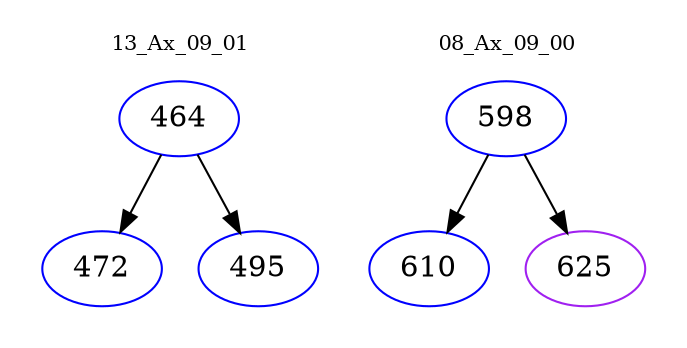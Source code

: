 digraph{
subgraph cluster_0 {
color = white
label = "13_Ax_09_01";
fontsize=10;
T0_464 [label="464", color="blue"]
T0_464 -> T0_472 [color="black"]
T0_472 [label="472", color="blue"]
T0_464 -> T0_495 [color="black"]
T0_495 [label="495", color="blue"]
}
subgraph cluster_1 {
color = white
label = "08_Ax_09_00";
fontsize=10;
T1_598 [label="598", color="blue"]
T1_598 -> T1_610 [color="black"]
T1_610 [label="610", color="blue"]
T1_598 -> T1_625 [color="black"]
T1_625 [label="625", color="purple"]
}
}
